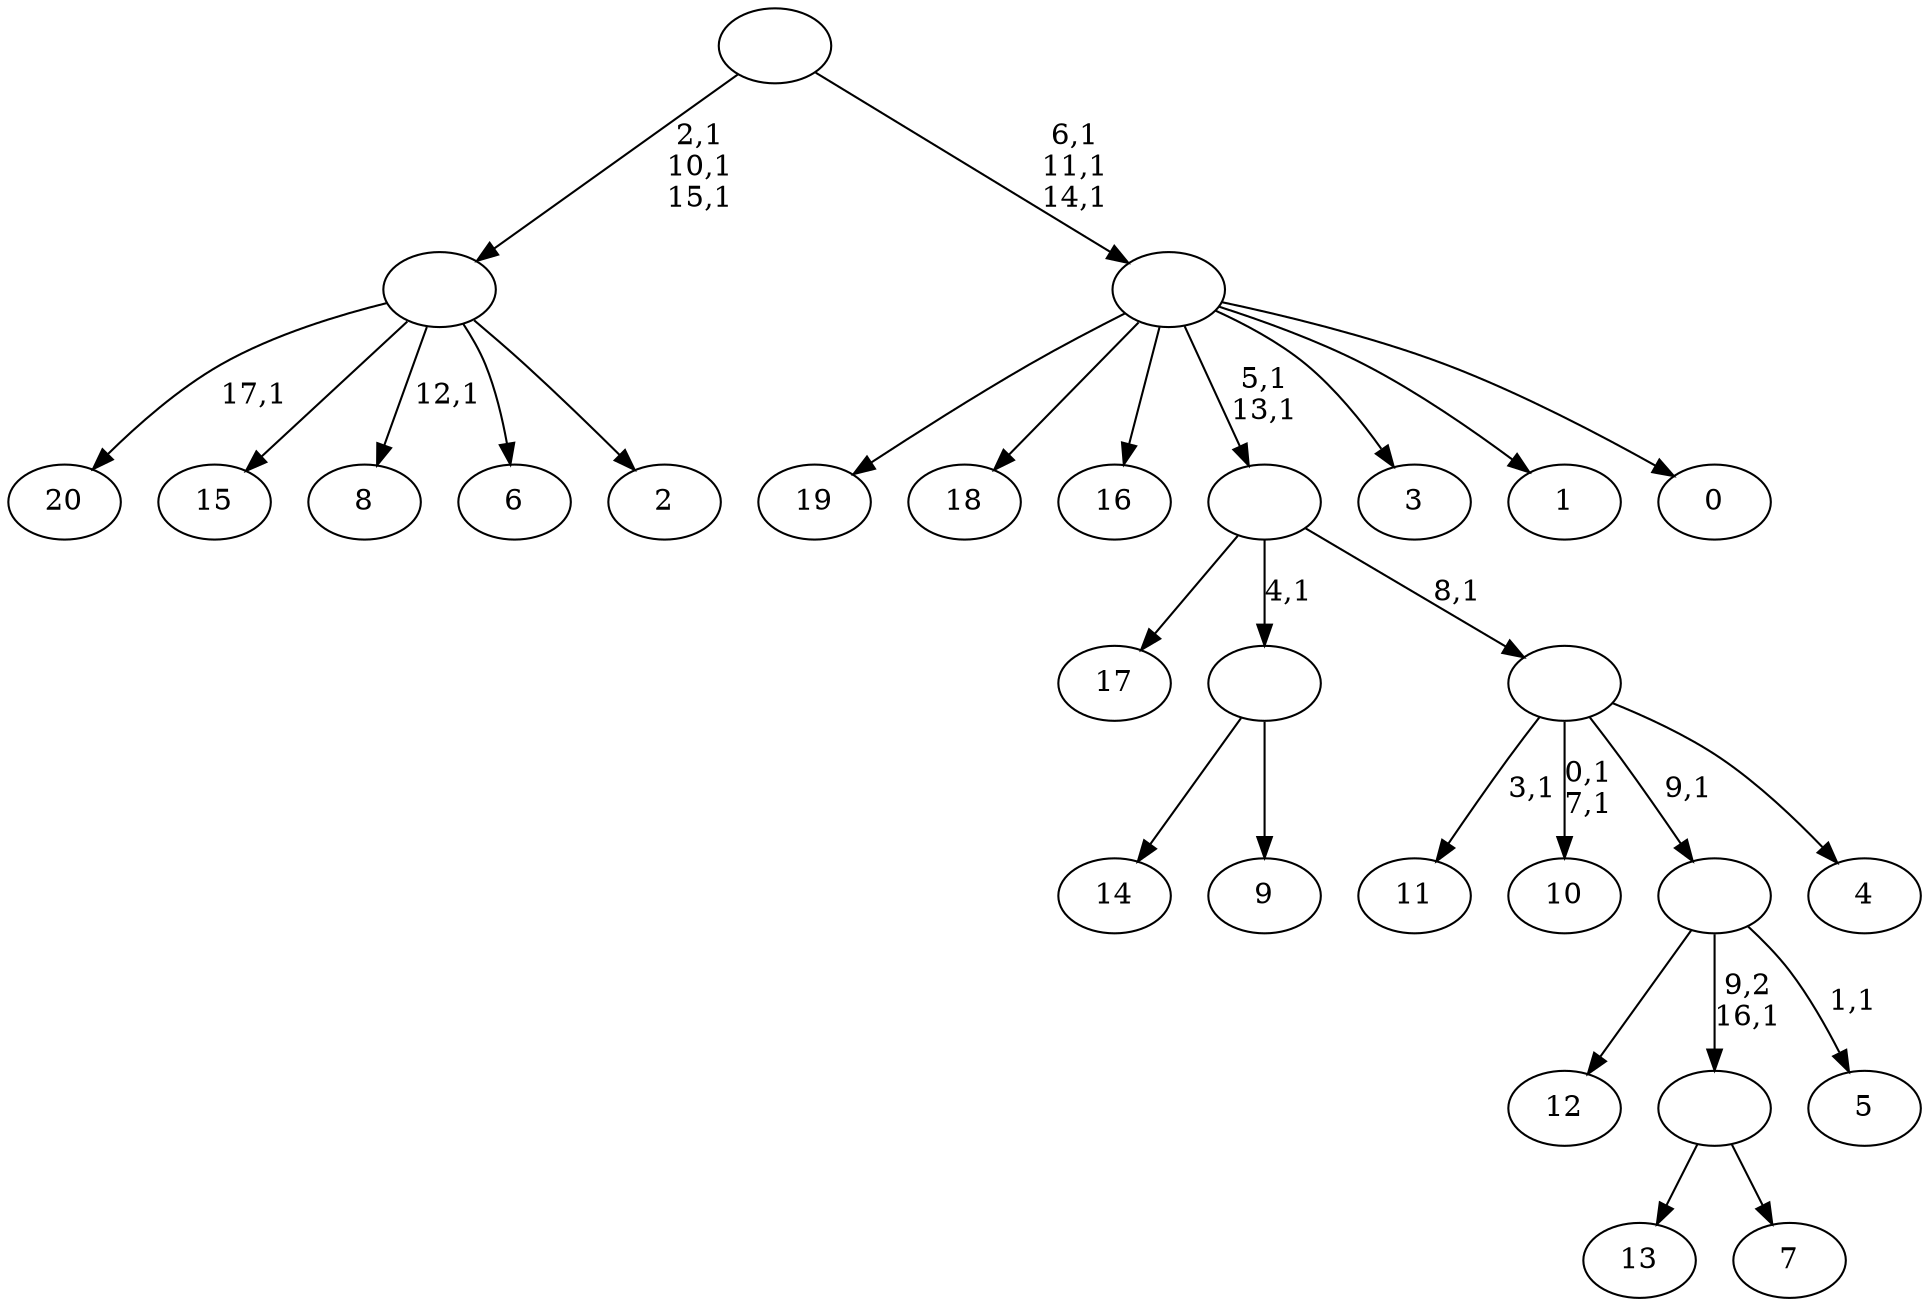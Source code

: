 digraph T {
	39 [label="20"]
	37 [label="19"]
	36 [label="18"]
	35 [label="17"]
	34 [label="16"]
	33 [label="15"]
	32 [label="14"]
	31 [label="13"]
	30 [label="12"]
	29 [label="11"]
	27 [label="10"]
	24 [label="9"]
	23 [label=""]
	22 [label="8"]
	20 [label="7"]
	19 [label=""]
	18 [label="6"]
	17 [label="5"]
	15 [label=""]
	14 [label="4"]
	13 [label=""]
	12 [label=""]
	10 [label="3"]
	9 [label="2"]
	8 [label=""]
	5 [label="1"]
	4 [label="0"]
	3 [label=""]
	0 [label=""]
	23 -> 32 [label=""]
	23 -> 24 [label=""]
	19 -> 31 [label=""]
	19 -> 20 [label=""]
	15 -> 17 [label="1,1"]
	15 -> 30 [label=""]
	15 -> 19 [label="9,2\n16,1"]
	13 -> 27 [label="0,1\n7,1"]
	13 -> 29 [label="3,1"]
	13 -> 15 [label="9,1"]
	13 -> 14 [label=""]
	12 -> 35 [label=""]
	12 -> 23 [label="4,1"]
	12 -> 13 [label="8,1"]
	8 -> 22 [label="12,1"]
	8 -> 39 [label="17,1"]
	8 -> 33 [label=""]
	8 -> 18 [label=""]
	8 -> 9 [label=""]
	3 -> 12 [label="5,1\n13,1"]
	3 -> 37 [label=""]
	3 -> 36 [label=""]
	3 -> 34 [label=""]
	3 -> 10 [label=""]
	3 -> 5 [label=""]
	3 -> 4 [label=""]
	0 -> 3 [label="6,1\n11,1\n14,1"]
	0 -> 8 [label="2,1\n10,1\n15,1"]
}
